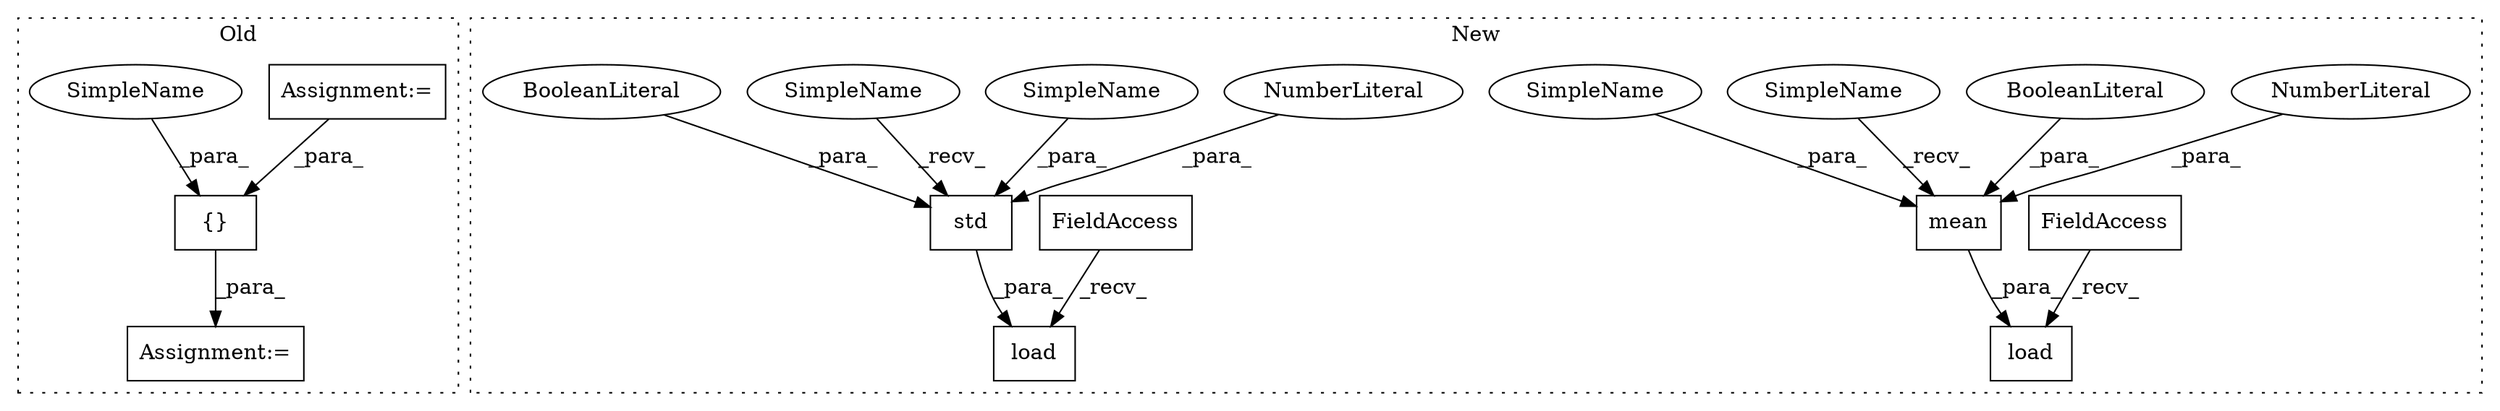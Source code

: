 digraph G {
subgraph cluster0 {
1 [label="{}" a="4" s="6219,6248" l="1,1" shape="box"];
3 [label="Assignment:=" a="7" s="6209" l="1" shape="box"];
13 [label="Assignment:=" a="7" s="5108" l="12" shape="box"];
14 [label="SimpleName" a="42" s="6223" l="2" shape="ellipse"];
label = "Old";
style="dotted";
}
subgraph cluster1 {
2 [label="std" a="32" s="5642,5655" l="4,1" shape="box"];
4 [label="mean" a="32" s="5583,5597" l="5,1" shape="box"];
5 [label="NumberLiteral" a="34" s="5649" l="1" shape="ellipse"];
6 [label="NumberLiteral" a="34" s="5591" l="1" shape="ellipse"];
7 [label="BooleanLiteral" a="9" s="5593" l="4" shape="ellipse"];
8 [label="BooleanLiteral" a="9" s="5651" l="4" shape="ellipse"];
9 [label="load" a="32" s="5631,5665" l="5,1" shape="box"];
10 [label="FieldAccess" a="22" s="5607" l="23" shape="box"];
11 [label="load" a="32" s="5572,5598" l="5,1" shape="box"];
12 [label="FieldAccess" a="22" s="5547" l="24" shape="box"];
15 [label="SimpleName" a="42" s="5577" l="5" shape="ellipse"];
16 [label="SimpleName" a="42" s="5636" l="5" shape="ellipse"];
17 [label="SimpleName" a="42" s="5588" l="2" shape="ellipse"];
18 [label="SimpleName" a="42" s="5646" l="2" shape="ellipse"];
label = "New";
style="dotted";
}
1 -> 3 [label="_para_"];
2 -> 9 [label="_para_"];
4 -> 11 [label="_para_"];
5 -> 2 [label="_para_"];
6 -> 4 [label="_para_"];
7 -> 4 [label="_para_"];
8 -> 2 [label="_para_"];
10 -> 9 [label="_recv_"];
12 -> 11 [label="_recv_"];
13 -> 1 [label="_para_"];
14 -> 1 [label="_para_"];
15 -> 4 [label="_recv_"];
16 -> 2 [label="_recv_"];
17 -> 4 [label="_para_"];
18 -> 2 [label="_para_"];
}